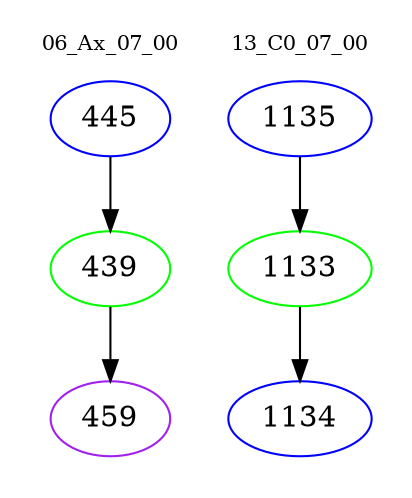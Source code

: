 digraph{
subgraph cluster_0 {
color = white
label = "06_Ax_07_00";
fontsize=10;
T0_445 [label="445", color="blue"]
T0_445 -> T0_439 [color="black"]
T0_439 [label="439", color="green"]
T0_439 -> T0_459 [color="black"]
T0_459 [label="459", color="purple"]
}
subgraph cluster_1 {
color = white
label = "13_C0_07_00";
fontsize=10;
T1_1135 [label="1135", color="blue"]
T1_1135 -> T1_1133 [color="black"]
T1_1133 [label="1133", color="green"]
T1_1133 -> T1_1134 [color="black"]
T1_1134 [label="1134", color="blue"]
}
}
